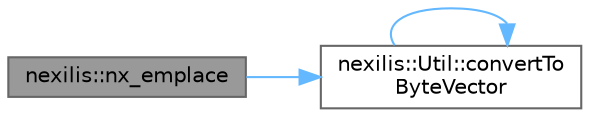 digraph "nexilis::nx_emplace"
{
 // LATEX_PDF_SIZE
  bgcolor="transparent";
  edge [fontname=Helvetica,fontsize=10,labelfontname=Helvetica,labelfontsize=10];
  node [fontname=Helvetica,fontsize=10,shape=box,height=0.2,width=0.4];
  rankdir="LR";
  Node1 [id="Node000001",label="nexilis::nx_emplace",height=0.2,width=0.4,color="gray40", fillcolor="grey60", style="filled", fontcolor="black",tooltip=" "];
  Node1 -> Node2 [id="edge1_Node000001_Node000002",color="steelblue1",style="solid",tooltip=" "];
  Node2 [id="Node000002",label="nexilis::Util::convertTo\lByteVector",height=0.2,width=0.4,color="grey40", fillcolor="white", style="filled",URL="$d9/d3d/group__BytevectorConversions.html#ga38e516c60d98cb71153ded26ce2b67e5",tooltip=" "];
  Node2 -> Node2 [id="edge2_Node000002_Node000002",color="steelblue1",style="solid",tooltip=" "];
}
